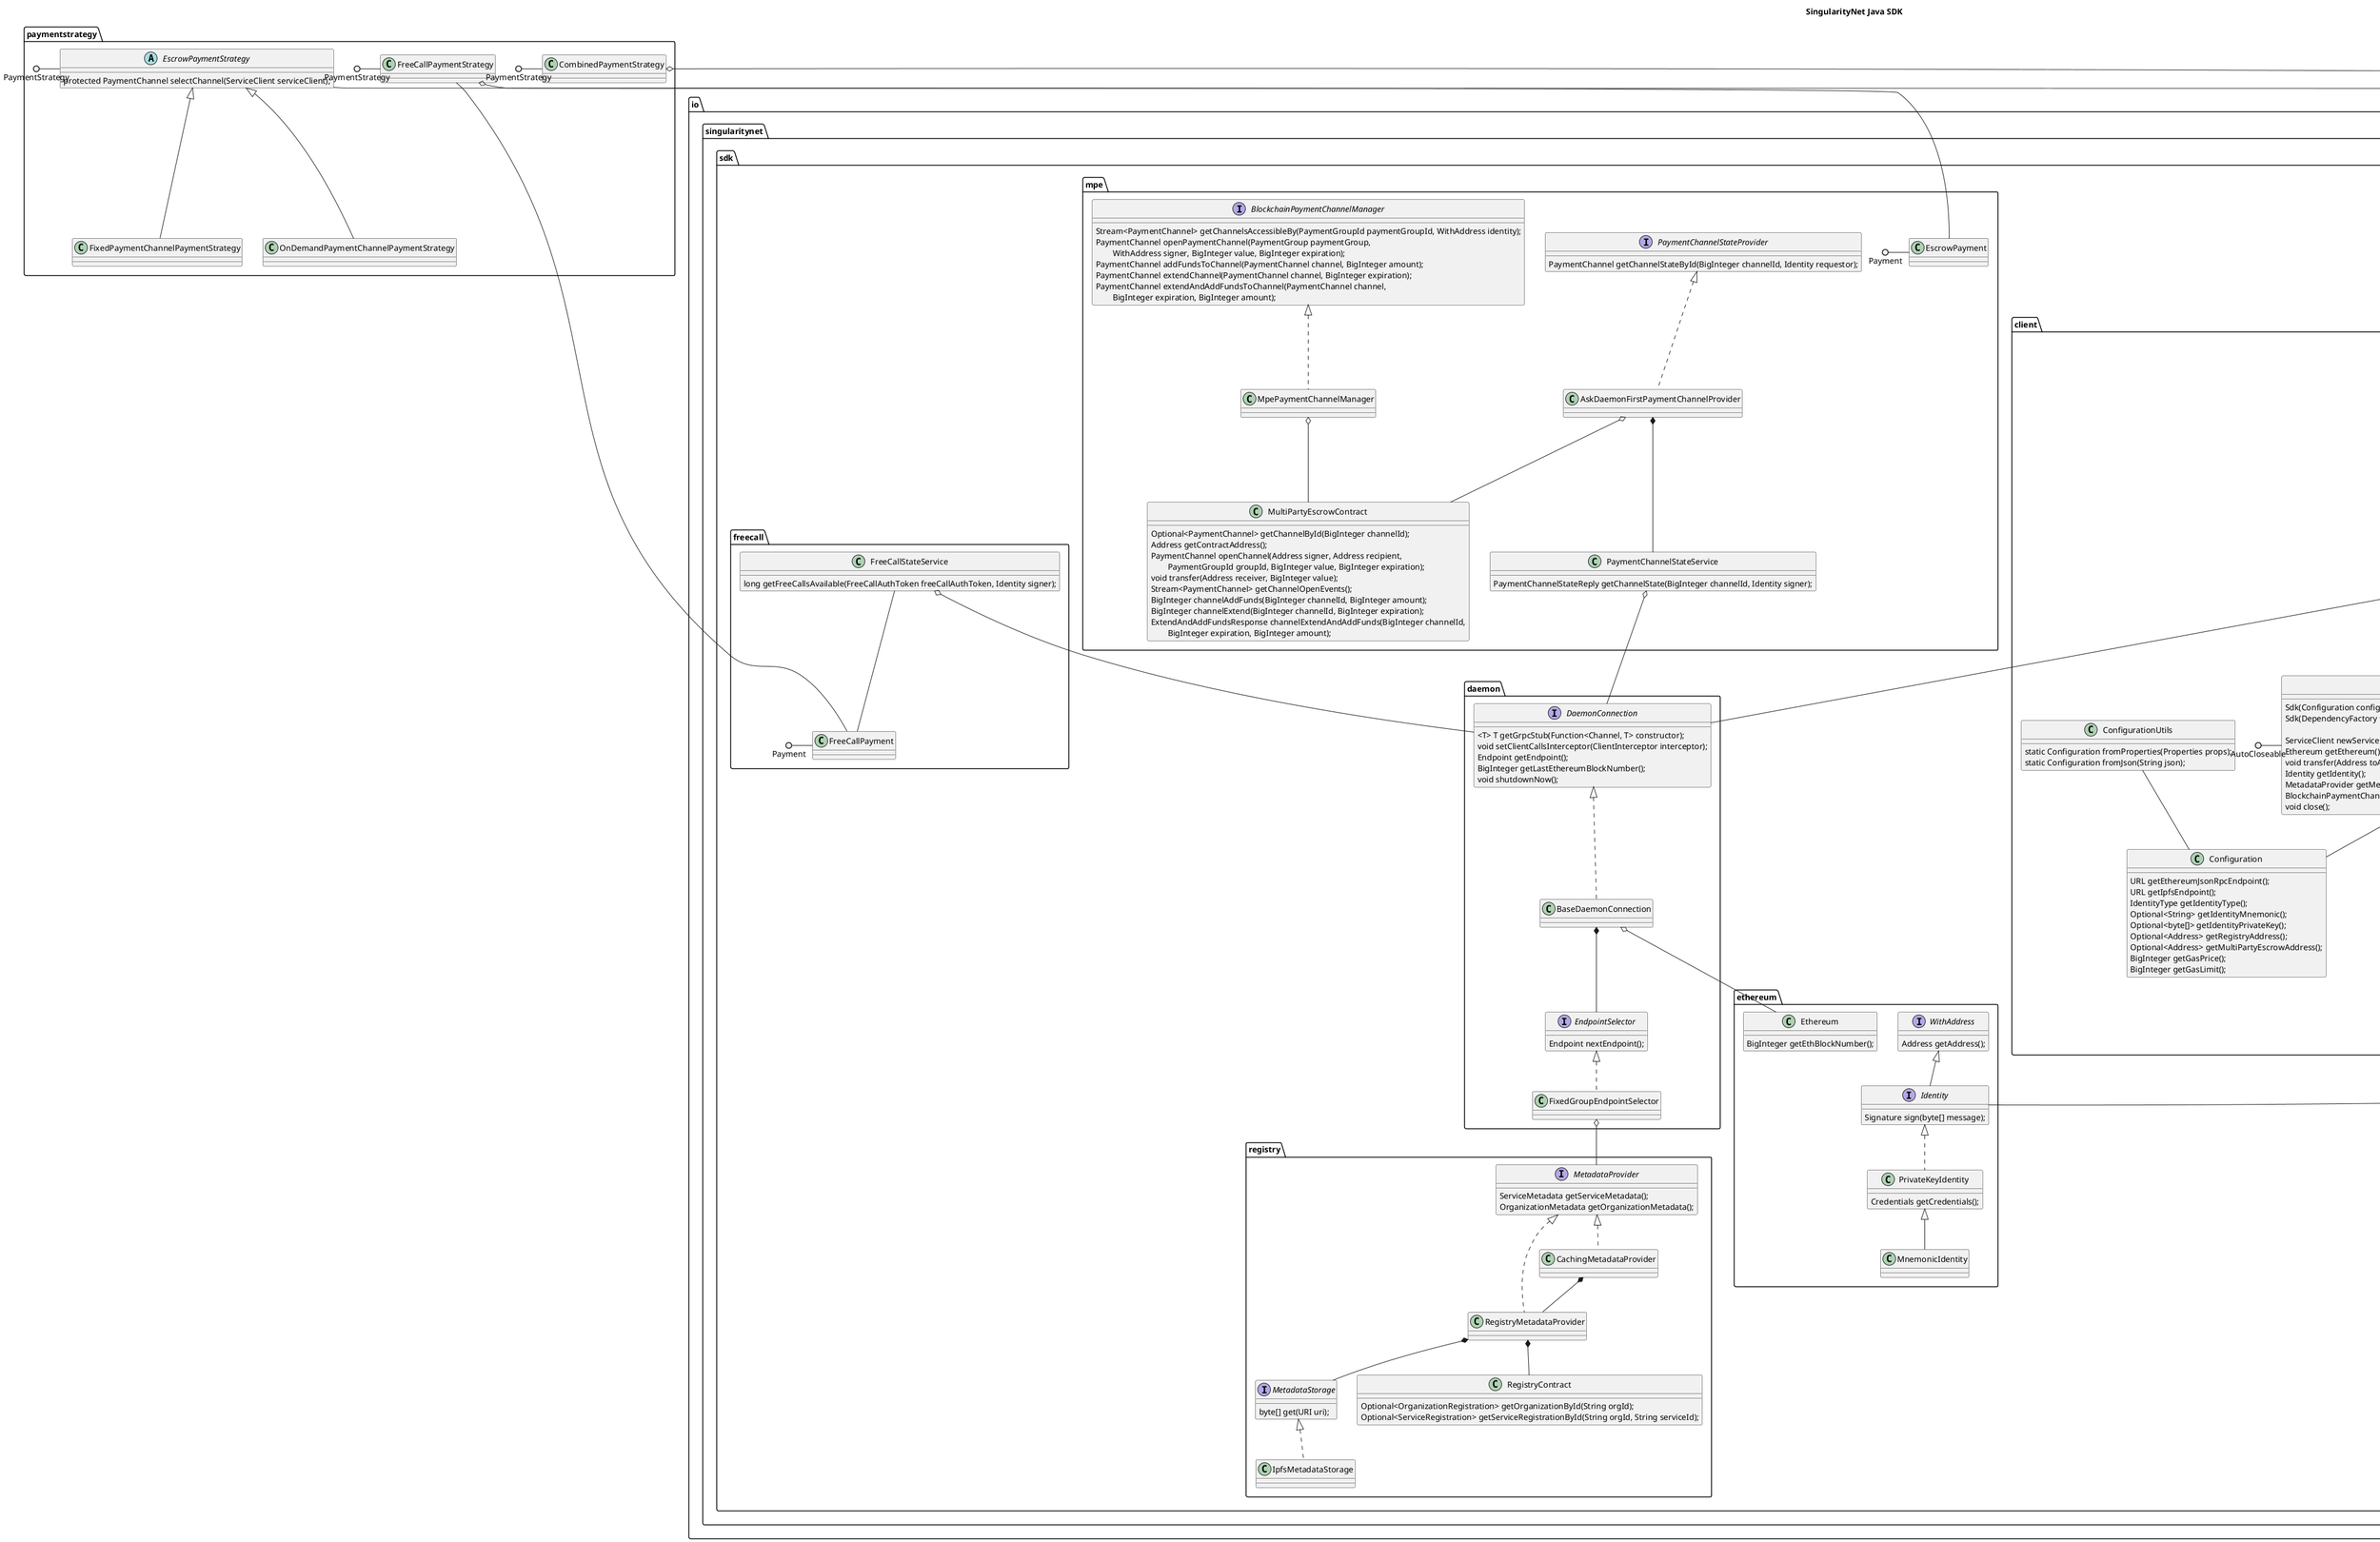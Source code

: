 @startuml

title SingularityNet Java SDK

package io.singularitynet.sdk.payment {

    interface Payment {
        void toMetadata(Metadata headers);
    }

    class PaymentSerializer {
        static final Metadata.Key<String> SNET_PAYMENT_TYPE;
        static final Metadata.Key<byte[]> SNET_PAYMENT_SIGNATURE;
        static final Metadata.AsciiMarshaller<BigInteger> ASCII_BIGINTEGER_MARSHALLER;

        static void register(String type, Function<Metadata, Payment> reader);
        static Optional<Payment> fromMetadata(Metadata headers);
        static void toMetadata(Payment payment, Metadata headers);
    }

    PaymentSerializer -- Payment

}

package io.singularitynet.sdk.ethereum {

    interface WithAddress {
        Address getAddress();
    }

    interface Identity {
        Signature sign(byte[] message);
    }
    WithAddress <|-- Identity

    class PrivateKeyIdentity {
        Credentials getCredentials();
    }
    Identity <|.. PrivateKeyIdentity

    class MnemonicIdentity
    PrivateKeyIdentity <|-- MnemonicIdentity

    class Ethereum {
        BigInteger getEthBlockNumber();
    }

}

package io.singularitynet.sdk.registry {

    interface MetadataStorage {
        byte[] get(URI uri);
    }
    class IpfsMetadataStorage
    MetadataStorage <|.. IpfsMetadataStorage

    class RegistryContract {
        Optional<OrganizationRegistration> getOrganizationById(String orgId);
        Optional<ServiceRegistration> getServiceRegistrationById(String orgId, String serviceId);
    }

    interface MetadataProvider {
        ServiceMetadata getServiceMetadata();
        OrganizationMetadata getOrganizationMetadata();
    }

    class RegistryMetadataProvider
    MetadataProvider <|.. RegistryMetadataProvider
    RegistryMetadataProvider *-- RegistryContract
    RegistryMetadataProvider *-- MetadataStorage

    class CachingMetadataProvider
    MetadataProvider <|.. CachingMetadataProvider
    CachingMetadataProvider *-- RegistryMetadataProvider

}

package io.singularitynet.sdk.daemon {

    interface EndpointSelector {
        Endpoint nextEndpoint();
    }

    class FixedGroupEndpointSelector
    EndpointSelector <|.. FixedGroupEndpointSelector
    FixedGroupEndpointSelector o-- MetadataProvider
    
    interface DaemonConnection {
        <T> T getGrpcStub(Function<Channel, T> constructor);
        void setClientCallsInterceptor(ClientInterceptor interceptor);
        Endpoint getEndpoint();
        BigInteger getLastEthereumBlockNumber();
        void shutdownNow();
    }

    class BaseDaemonConnection
    DaemonConnection <|.. BaseDaemonConnection
    BaseDaemonConnection *-- EndpointSelector
    BaseDaemonConnection o-- Ethereum

}


package io.singularitynet.sdk.mpe {

    class MultiPartyEscrowContract {
        Optional<PaymentChannel> getChannelById(BigInteger channelId);
        Address getContractAddress();
        PaymentChannel openChannel(Address signer, Address recipient,\n\tPaymentGroupId groupId, BigInteger value, BigInteger expiration);
        void transfer(Address receiver, BigInteger value);
        Stream<PaymentChannel> getChannelOpenEvents();
        BigInteger channelAddFunds(BigInteger channelId, BigInteger amount);
        BigInteger channelExtend(BigInteger channelId, BigInteger expiration);
        ExtendAndAddFundsResponse channelExtendAndAddFunds(BigInteger channelId,\n\tBigInteger expiration, BigInteger amount);
    }

    interface PaymentChannelStateProvider {
        PaymentChannel getChannelStateById(BigInteger channelId, Identity requestor);
    }

    class EscrowPayment
    Payment ()- EscrowPayment

    interface BlockchainPaymentChannelManager {
        Stream<PaymentChannel> getChannelsAccessibleBy(PaymentGroupId paymentGroupId, WithAddress identity);
        PaymentChannel openPaymentChannel(PaymentGroup paymentGroup,\n\tWithAddress signer, BigInteger value, BigInteger expiration);
        PaymentChannel addFundsToChannel(PaymentChannel channel, BigInteger amount);
        PaymentChannel extendChannel(PaymentChannel channel, BigInteger expiration);
        PaymentChannel extendAndAddFundsToChannel(PaymentChannel channel,\n\tBigInteger expiration, BigInteger amount);
    }

    class MpePaymentChannelManager
    BlockchainPaymentChannelManager <|.. MpePaymentChannelManager
    MpePaymentChannelManager o-- MultiPartyEscrowContract

    class PaymentChannelStateService {
        PaymentChannelStateReply getChannelState(BigInteger channelId, Identity signer);
    }
    PaymentChannelStateService o-- DaemonConnection

    class AskDaemonFirstPaymentChannelProvider
    PaymentChannelStateProvider <|.. AskDaemonFirstPaymentChannelProvider
    AskDaemonFirstPaymentChannelProvider o-- MultiPartyEscrowContract
    AskDaemonFirstPaymentChannelProvider *-- PaymentChannelStateService

}

package io.singularitynet.sdk.freecall {

    class FreeCallPayment
    Payment ()- FreeCallPayment 

    class FreeCallStateService {
        long getFreeCallsAvailable(FreeCallAuthToken freeCallAuthToken, Identity signer);
    }
    FreeCallStateService o-- DaemonConnection
    FreeCallStateService -- FreeCallPayment

}

package io.singularitynet.sdk.client {

    class Configuration {
        URL getEthereumJsonRpcEndpoint();
        URL getIpfsEndpoint();
        IdentityType getIdentityType();
        Optional<String> getIdentityMnemonic();
        Optional<byte[]> getIdentityPrivateKey();
        Optional<Address> getRegistryAddress();
        Optional<Address> getMultiPartyEscrowAddress();
        BigInteger getGasPrice();
        BigInteger getGasLimit();
    }

    class ConfigurationUtils {
        static Configuration fromProperties(Properties props);
        static Configuration fromJson(String json);
    }
    ConfigurationUtils -- Configuration

    interface DependencyFactory {
        Web3j getWeb3j();
        IPFS getIpfs();
        Identity getIdentity();
        Registry getRegistry();
        MultiPartyEscrow getMultiPartyEscrow();
    }

    class ConfigurationDependencyFactory
    DependencyFactory <|.. ConfigurationDependencyFactory

    interface ServiceClient {
        Sdk getSdk();
        MetadataProvider getMetadataProvider();
        PaymentChannelStateProvider getPaymentChannelStateProvider();
        FreeCallStateService getFreeCallStateService();
        T getGrpcStub(Function<Channel, T> constructor);
        String getOrgId();
        String getServiceId();
        String getEndpointGroupName();
        void close();
    }
    AutoCloseable ()- ServiceClient

    class BaseServiceClient
    ServiceClient <|.. BaseServiceClient
    BaseServiceClient o-- Sdk
    BaseServiceClient *-- DaemonConnection
    BaseServiceClient o-- PaymentStrategy

    interface PaymentStrategy {
        <ReqT, RespT> Payment getPayment(GrpcCallParameters<ReqT, RespT> parameters, ServiceClient serviceClient);
    }
    PaymentStrategy -- ServiceClient

    class Sdk {
        Sdk(Configuration config);
        Sdk(DependencyFactory factory);

        ServiceClient newServiceClient(String orgId, String serviceId, String endpointGroupName, PaymentStrategy paymentStrategy);
        Ethereum getEthereum();
        void transfer(Address toAddress, BigInteger amount);
        Identity getIdentity();
        MetadataProvider getMetadataProvider(String orgId, String serviceId);
        BlockchainPaymentChannelManager getBlockchainPaymentChannelManager();
        void close();
    }
    AutoCloseable ()- Sdk
    Sdk -- Configuration
    Sdk -- ServiceClient
    Sdk -- DependencyFactory

}

package paymentstrategy {

    abstract class EscrowPaymentStrategy {
        protected PaymentChannel selectChannel(ServiceClient serviceClient);
    }
    PaymentStrategy ()- EscrowPaymentStrategy
    EscrowPaymentStrategy -- EscrowPayment

    class FixedPaymentChannelPaymentStrategy
    EscrowPaymentStrategy <|-- FixedPaymentChannelPaymentStrategy
    
    class OnDemandPaymentChannelPaymentStrategy
    EscrowPaymentStrategy <|-- OnDemandPaymentChannelPaymentStrategy
    
    class FreeCallPaymentStrategy
    PaymentStrategy ()- FreeCallPaymentStrategy
    FreeCallPaymentStrategy o-- Identity
    FreeCallPaymentStrategy -- FreeCallPayment

    class CombinedPaymentStrategy
    PaymentStrategy ()- CombinedPaymentStrategy
    CombinedPaymentStrategy o-- PaymentStrategy

}

@enduml
